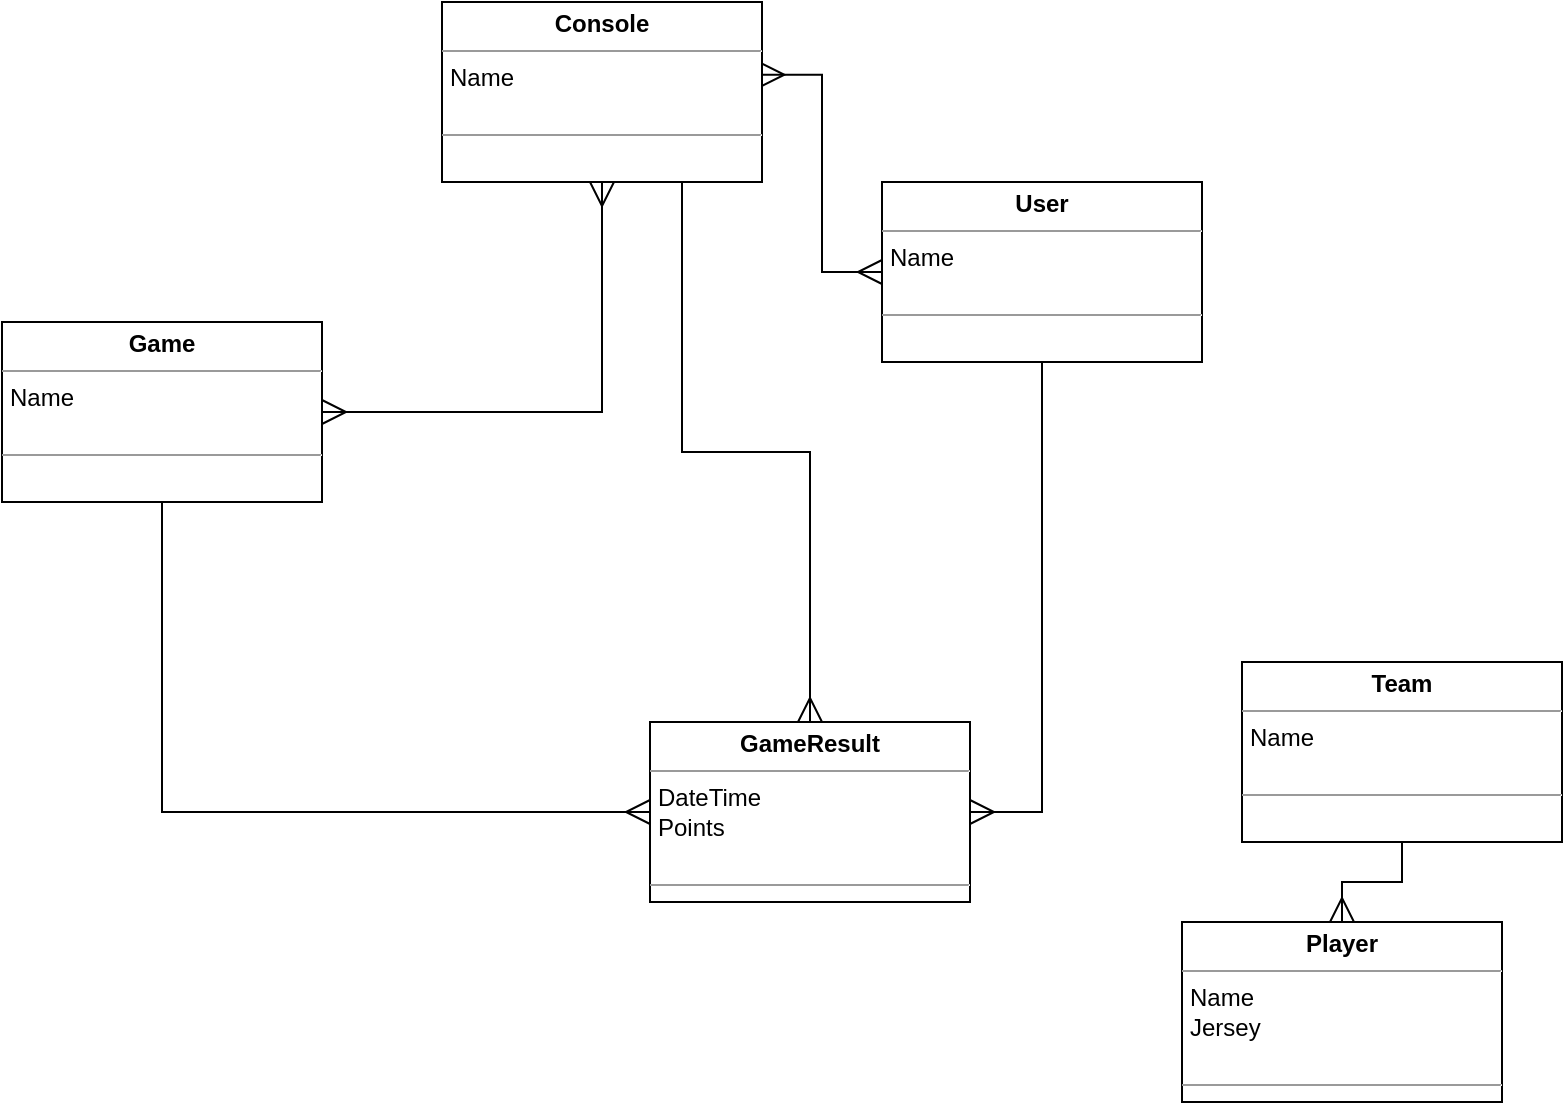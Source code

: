 <mxfile version="18.1.2" type="device"><diagram id="F9iUL5WeSinsfSQ6jq2N" name="Page-1"><mxGraphModel dx="1038" dy="1740" grid="1" gridSize="10" guides="1" tooltips="1" connect="1" arrows="1" fold="1" page="1" pageScale="1" pageWidth="827" pageHeight="1169" math="0" shadow="0"><root><mxCell id="0"/><mxCell id="1" parent="0"/><mxCell id="k78TFgG5tGttOBH4wd7x-10" style="edgeStyle=orthogonalEdgeStyle;rounded=0;orthogonalLoop=1;jettySize=auto;html=1;startArrow=ERmany;startFill=0;endArrow=ERmany;endFill=0;startSize=10;endSize=10;" edge="1" parent="1" source="YM12lZbQx_4afNiQyOjk-3" target="k78TFgG5tGttOBH4wd7x-7"><mxGeometry relative="1" as="geometry"/></mxCell><mxCell id="YM12lZbQx_4afNiQyOjk-3" value="&lt;p style=&quot;margin:0px;margin-top:4px;text-align:center;&quot;&gt;&lt;b&gt;Game&lt;/b&gt;&lt;/p&gt;&lt;hr size=&quot;1&quot;&gt;&lt;p style=&quot;margin:0px;margin-left:4px;&quot;&gt;Name&lt;span style=&quot;white-space: pre;&quot;&gt;&#9;&lt;/span&gt;&lt;/p&gt;&lt;p style=&quot;margin:0px;margin-left:4px;&quot;&gt;&lt;br&gt;&lt;/p&gt;&lt;hr size=&quot;1&quot;&gt;&lt;p style=&quot;margin:0px;margin-left:4px;&quot;&gt;&lt;br&gt;&lt;/p&gt;" style="verticalAlign=top;align=left;overflow=fill;fontSize=12;fontFamily=Helvetica;html=1;" parent="1" vertex="1"><mxGeometry x="10" y="80" width="160" height="90" as="geometry"/></mxCell><mxCell id="k78TFgG5tGttOBH4wd7x-9" style="edgeStyle=orthogonalEdgeStyle;rounded=0;orthogonalLoop=1;jettySize=auto;html=1;entryX=0.995;entryY=0.404;entryDx=0;entryDy=0;entryPerimeter=0;startArrow=ERmany;startFill=0;endArrow=ERmany;endFill=0;startSize=10;endSize=10;" edge="1" parent="1" source="YM12lZbQx_4afNiQyOjk-4" target="k78TFgG5tGttOBH4wd7x-7"><mxGeometry relative="1" as="geometry"/></mxCell><mxCell id="YM12lZbQx_4afNiQyOjk-4" value="&lt;p style=&quot;margin:0px;margin-top:4px;text-align:center;&quot;&gt;&lt;b&gt;User&lt;/b&gt;&lt;/p&gt;&lt;hr size=&quot;1&quot;&gt;&lt;p style=&quot;margin:0px;margin-left:4px;&quot;&gt;Name&lt;span style=&quot;white-space: pre;&quot;&gt;&#9;&lt;/span&gt;&lt;/p&gt;&lt;p style=&quot;margin:0px;margin-left:4px;&quot;&gt;&lt;br&gt;&lt;/p&gt;&lt;hr size=&quot;1&quot;&gt;&lt;p style=&quot;margin:0px;margin-left:4px;&quot;&gt;&lt;br&gt;&lt;/p&gt;" style="verticalAlign=top;align=left;overflow=fill;fontSize=12;fontFamily=Helvetica;html=1;" parent="1" vertex="1"><mxGeometry x="450" y="10" width="160" height="90" as="geometry"/></mxCell><mxCell id="k78TFgG5tGttOBH4wd7x-3" style="edgeStyle=orthogonalEdgeStyle;rounded=0;orthogonalLoop=1;jettySize=auto;html=1;startArrow=ERmany;startFill=0;endArrow=none;endFill=0;startSize=10;endSize=10;exitX=1;exitY=0.5;exitDx=0;exitDy=0;" edge="1" parent="1" source="k78TFgG5tGttOBH4wd7x-1" target="YM12lZbQx_4afNiQyOjk-4"><mxGeometry relative="1" as="geometry"/></mxCell><mxCell id="k78TFgG5tGttOBH4wd7x-11" style="edgeStyle=orthogonalEdgeStyle;rounded=0;orthogonalLoop=1;jettySize=auto;html=1;entryX=0.5;entryY=1;entryDx=0;entryDy=0;startArrow=ERmany;startFill=0;endArrow=none;endFill=0;startSize=10;endSize=10;" edge="1" parent="1" source="k78TFgG5tGttOBH4wd7x-1" target="YM12lZbQx_4afNiQyOjk-3"><mxGeometry relative="1" as="geometry"/></mxCell><mxCell id="k78TFgG5tGttOBH4wd7x-12" style="edgeStyle=orthogonalEdgeStyle;rounded=0;orthogonalLoop=1;jettySize=auto;html=1;startArrow=ERmany;startFill=0;endArrow=none;endFill=0;startSize=10;endSize=10;entryX=0.75;entryY=1;entryDx=0;entryDy=0;" edge="1" parent="1" source="k78TFgG5tGttOBH4wd7x-1" target="k78TFgG5tGttOBH4wd7x-7"><mxGeometry relative="1" as="geometry"><mxPoint x="350" y="20" as="targetPoint"/></mxGeometry></mxCell><mxCell id="k78TFgG5tGttOBH4wd7x-1" value="&lt;p style=&quot;margin:0px;margin-top:4px;text-align:center;&quot;&gt;&lt;b&gt;GameResult&lt;/b&gt;&lt;/p&gt;&lt;hr size=&quot;1&quot;&gt;&lt;p style=&quot;margin:0px;margin-left:4px;&quot;&gt;DateTime&lt;/p&gt;&lt;p style=&quot;margin:0px;margin-left:4px;&quot;&gt;Points&lt;span style=&quot;white-space: pre;&quot;&gt;&#9;&lt;/span&gt;&lt;/p&gt;&lt;p style=&quot;margin:0px;margin-left:4px;&quot;&gt;&lt;br&gt;&lt;/p&gt;&lt;hr size=&quot;1&quot;&gt;&lt;p style=&quot;margin:0px;margin-left:4px;&quot;&gt;&lt;br&gt;&lt;/p&gt;" style="verticalAlign=top;align=left;overflow=fill;fontSize=12;fontFamily=Helvetica;html=1;" vertex="1" parent="1"><mxGeometry x="334" y="280" width="160" height="90" as="geometry"/></mxCell><mxCell id="k78TFgG5tGttOBH4wd7x-6" style="edgeStyle=orthogonalEdgeStyle;rounded=0;orthogonalLoop=1;jettySize=auto;html=1;entryX=0.5;entryY=0;entryDx=0;entryDy=0;startArrow=none;startFill=0;endArrow=ERmany;endFill=0;startSize=10;endSize=10;" edge="1" parent="1" source="k78TFgG5tGttOBH4wd7x-4" target="k78TFgG5tGttOBH4wd7x-5"><mxGeometry relative="1" as="geometry"/></mxCell><mxCell id="k78TFgG5tGttOBH4wd7x-4" value="&lt;p style=&quot;margin:0px;margin-top:4px;text-align:center;&quot;&gt;&lt;b&gt;Team&lt;/b&gt;&lt;/p&gt;&lt;hr size=&quot;1&quot;&gt;&lt;p style=&quot;margin:0px;margin-left:4px;&quot;&gt;Name&lt;span style=&quot;white-space: pre;&quot;&gt;&#9;&lt;/span&gt;&lt;/p&gt;&lt;p style=&quot;margin:0px;margin-left:4px;&quot;&gt;&lt;br&gt;&lt;/p&gt;&lt;hr size=&quot;1&quot;&gt;&lt;p style=&quot;margin:0px;margin-left:4px;&quot;&gt;&lt;br&gt;&lt;/p&gt;" style="verticalAlign=top;align=left;overflow=fill;fontSize=12;fontFamily=Helvetica;html=1;" vertex="1" parent="1"><mxGeometry x="630" y="250" width="160" height="90" as="geometry"/></mxCell><mxCell id="k78TFgG5tGttOBH4wd7x-5" value="&lt;p style=&quot;margin:0px;margin-top:4px;text-align:center;&quot;&gt;&lt;b&gt;Player&lt;/b&gt;&lt;/p&gt;&lt;hr size=&quot;1&quot;&gt;&lt;p style=&quot;margin:0px;margin-left:4px;&quot;&gt;Name&lt;/p&gt;&lt;p style=&quot;margin:0px;margin-left:4px;&quot;&gt;Jersey&lt;span style=&quot;white-space: pre;&quot;&gt;&#9;&lt;/span&gt;&lt;/p&gt;&lt;p style=&quot;margin:0px;margin-left:4px;&quot;&gt;&lt;br&gt;&lt;/p&gt;&lt;hr size=&quot;1&quot;&gt;&lt;p style=&quot;margin:0px;margin-left:4px;&quot;&gt;&lt;br&gt;&lt;/p&gt;" style="verticalAlign=top;align=left;overflow=fill;fontSize=12;fontFamily=Helvetica;html=1;" vertex="1" parent="1"><mxGeometry x="600" y="380" width="160" height="90" as="geometry"/></mxCell><mxCell id="k78TFgG5tGttOBH4wd7x-7" value="&lt;p style=&quot;margin:0px;margin-top:4px;text-align:center;&quot;&gt;&lt;b&gt;Console&lt;/b&gt;&lt;/p&gt;&lt;hr size=&quot;1&quot;&gt;&lt;p style=&quot;margin:0px;margin-left:4px;&quot;&gt;Name&lt;span style=&quot;white-space: pre;&quot;&gt;&#9;&lt;/span&gt;&lt;/p&gt;&lt;p style=&quot;margin:0px;margin-left:4px;&quot;&gt;&lt;br&gt;&lt;/p&gt;&lt;hr size=&quot;1&quot;&gt;&lt;p style=&quot;margin:0px;margin-left:4px;&quot;&gt;&lt;br&gt;&lt;/p&gt;" style="verticalAlign=top;align=left;overflow=fill;fontSize=12;fontFamily=Helvetica;html=1;" vertex="1" parent="1"><mxGeometry x="230" y="-80" width="160" height="90" as="geometry"/></mxCell></root></mxGraphModel></diagram></mxfile>